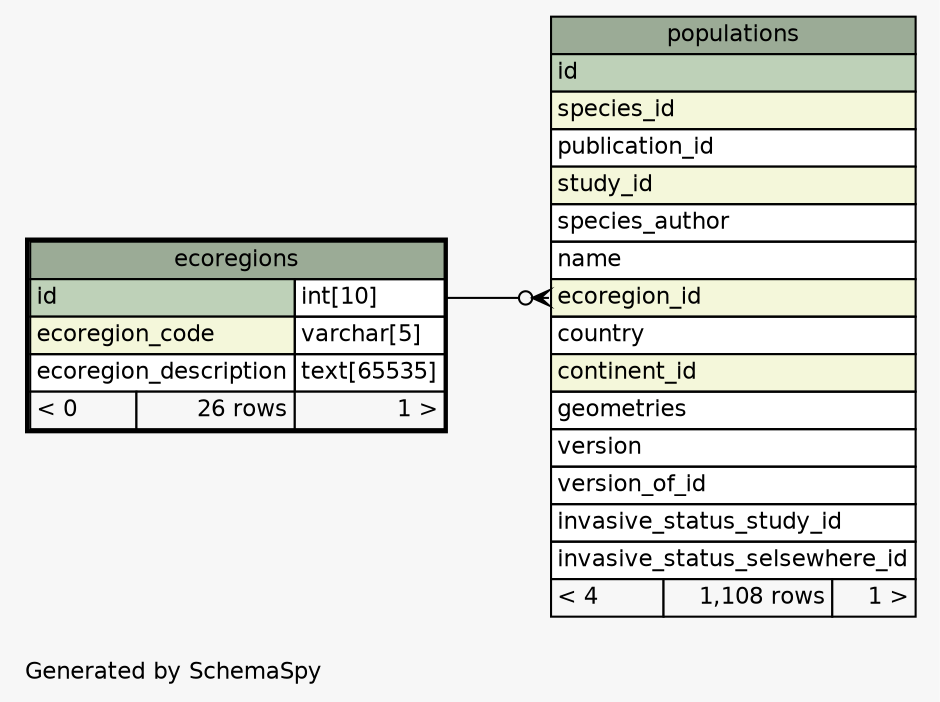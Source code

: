 // dot 2.38.0 on Mac OS X 10.11.5
// SchemaSpy rev 590
digraph "oneDegreeRelationshipsDiagram" {
  graph [
    rankdir="RL"
    bgcolor="#f7f7f7"
    label="\nGenerated by SchemaSpy"
    labeljust="l"
    nodesep="0.18"
    ranksep="0.46"
    fontname="Helvetica"
    fontsize="11"
  ];
  node [
    fontname="Helvetica"
    fontsize="11"
    shape="plaintext"
  ];
  edge [
    arrowsize="0.8"
  ];
  "populations":"ecoregion_id":w -> "ecoregions":"id.type":e [arrowhead=none dir=back arrowtail=crowodot];
  "ecoregions" [
    label=<
    <TABLE BORDER="2" CELLBORDER="1" CELLSPACING="0" BGCOLOR="#ffffff">
      <TR><TD COLSPAN="3" BGCOLOR="#9bab96" ALIGN="CENTER">ecoregions</TD></TR>
      <TR><TD PORT="id" COLSPAN="2" BGCOLOR="#bed1b8" ALIGN="LEFT">id</TD><TD PORT="id.type" ALIGN="LEFT">int[10]</TD></TR>
      <TR><TD PORT="ecoregion_code" COLSPAN="2" BGCOLOR="#f4f7da" ALIGN="LEFT">ecoregion_code</TD><TD PORT="ecoregion_code.type" ALIGN="LEFT">varchar[5]</TD></TR>
      <TR><TD PORT="ecoregion_description" COLSPAN="2" ALIGN="LEFT">ecoregion_description</TD><TD PORT="ecoregion_description.type" ALIGN="LEFT">text[65535]</TD></TR>
      <TR><TD ALIGN="LEFT" BGCOLOR="#f7f7f7">&lt; 0</TD><TD ALIGN="RIGHT" BGCOLOR="#f7f7f7">26 rows</TD><TD ALIGN="RIGHT" BGCOLOR="#f7f7f7">1 &gt;</TD></TR>
    </TABLE>>
    URL="ecoregions.html"
    tooltip="ecoregions"
  ];
  "populations" [
    label=<
    <TABLE BORDER="0" CELLBORDER="1" CELLSPACING="0" BGCOLOR="#ffffff">
      <TR><TD COLSPAN="3" BGCOLOR="#9bab96" ALIGN="CENTER">populations</TD></TR>
      <TR><TD PORT="id" COLSPAN="3" BGCOLOR="#bed1b8" ALIGN="LEFT">id</TD></TR>
      <TR><TD PORT="species_id" COLSPAN="3" BGCOLOR="#f4f7da" ALIGN="LEFT">species_id</TD></TR>
      <TR><TD PORT="publication_id" COLSPAN="3" ALIGN="LEFT">publication_id</TD></TR>
      <TR><TD PORT="study_id" COLSPAN="3" BGCOLOR="#f4f7da" ALIGN="LEFT">study_id</TD></TR>
      <TR><TD PORT="species_author" COLSPAN="3" ALIGN="LEFT">species_author</TD></TR>
      <TR><TD PORT="name" COLSPAN="3" ALIGN="LEFT">name</TD></TR>
      <TR><TD PORT="ecoregion_id" COLSPAN="3" BGCOLOR="#f4f7da" ALIGN="LEFT">ecoregion_id</TD></TR>
      <TR><TD PORT="country" COLSPAN="3" ALIGN="LEFT">country</TD></TR>
      <TR><TD PORT="continent_id" COLSPAN="3" BGCOLOR="#f4f7da" ALIGN="LEFT">continent_id</TD></TR>
      <TR><TD PORT="geometries" COLSPAN="3" ALIGN="LEFT">geometries</TD></TR>
      <TR><TD PORT="version" COLSPAN="3" ALIGN="LEFT">version</TD></TR>
      <TR><TD PORT="version_of_id" COLSPAN="3" ALIGN="LEFT">version_of_id</TD></TR>
      <TR><TD PORT="invasive_status_study_id" COLSPAN="3" ALIGN="LEFT">invasive_status_study_id</TD></TR>
      <TR><TD PORT="invasive_status_selsewhere_id" COLSPAN="3" ALIGN="LEFT">invasive_status_selsewhere_id</TD></TR>
      <TR><TD ALIGN="LEFT" BGCOLOR="#f7f7f7">&lt; 4</TD><TD ALIGN="RIGHT" BGCOLOR="#f7f7f7">1,108 rows</TD><TD ALIGN="RIGHT" BGCOLOR="#f7f7f7">1 &gt;</TD></TR>
    </TABLE>>
    URL="populations.html"
    tooltip="populations"
  ];
}
